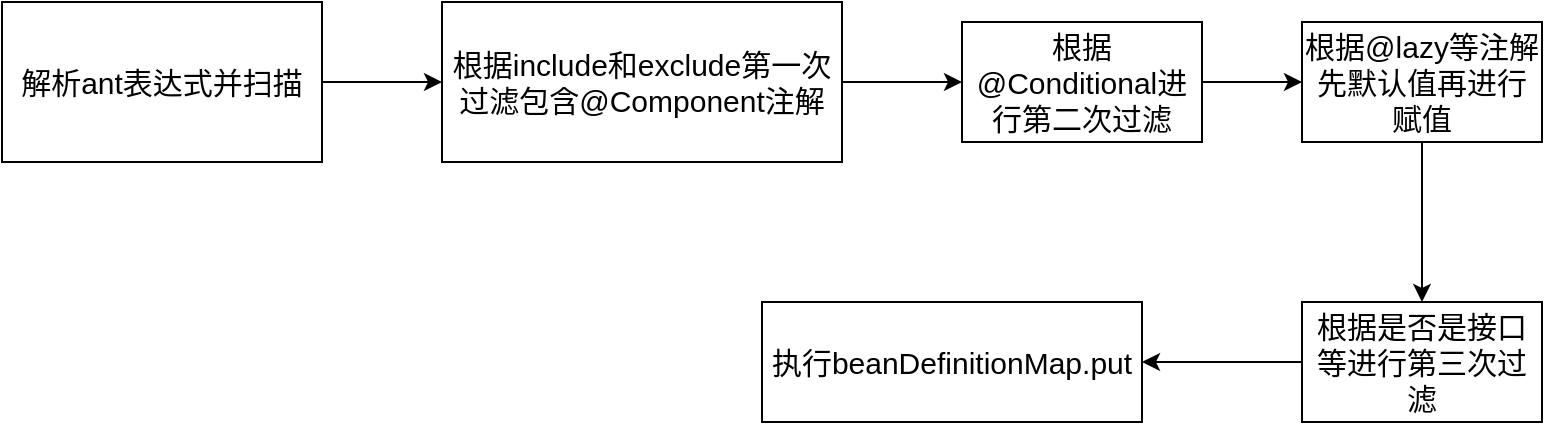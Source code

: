 <mxfile version="16.0.2" type="device"><diagram id="GasRAc36OY3K6BeyRk0A" name="第 1 页"><mxGraphModel dx="760" dy="597" grid="1" gridSize="10" guides="1" tooltips="1" connect="1" arrows="1" fold="1" page="1" pageScale="1" pageWidth="850" pageHeight="1100" math="0" shadow="0"><root><mxCell id="0"/><mxCell id="1" parent="0"/><mxCell id="kczlVVSpjELwqdh8-YcP-3" value="" style="edgeStyle=orthogonalEdgeStyle;rounded=0;orthogonalLoop=1;jettySize=auto;html=1;" edge="1" parent="1" source="kczlVVSpjELwqdh8-YcP-1" target="kczlVVSpjELwqdh8-YcP-2"><mxGeometry relative="1" as="geometry"/></mxCell><mxCell id="kczlVVSpjELwqdh8-YcP-1" value="&lt;font style=&quot;font-size: 15px&quot;&gt;解析ant表达式并扫描&lt;/font&gt;" style="rounded=0;whiteSpace=wrap;html=1;" vertex="1" parent="1"><mxGeometry x="40" y="240" width="160" height="80" as="geometry"/></mxCell><mxCell id="kczlVVSpjELwqdh8-YcP-5" value="" style="edgeStyle=orthogonalEdgeStyle;rounded=0;orthogonalLoop=1;jettySize=auto;html=1;" edge="1" parent="1" source="kczlVVSpjELwqdh8-YcP-2" target="kczlVVSpjELwqdh8-YcP-4"><mxGeometry relative="1" as="geometry"/></mxCell><mxCell id="kczlVVSpjELwqdh8-YcP-2" value="&lt;font style=&quot;font-size: 15px&quot;&gt;根据include和exclude第一次过滤包含@Component注解&lt;/font&gt;" style="whiteSpace=wrap;html=1;rounded=0;" vertex="1" parent="1"><mxGeometry x="260" y="240" width="200" height="80" as="geometry"/></mxCell><mxCell id="kczlVVSpjELwqdh8-YcP-12" value="" style="edgeStyle=orthogonalEdgeStyle;rounded=0;orthogonalLoop=1;jettySize=auto;html=1;fontSize=15;" edge="1" parent="1" source="kczlVVSpjELwqdh8-YcP-4" target="kczlVVSpjELwqdh8-YcP-11"><mxGeometry relative="1" as="geometry"/></mxCell><mxCell id="kczlVVSpjELwqdh8-YcP-4" value="&lt;font style=&quot;font-size: 15px&quot;&gt;根据@Conditional进行第二次过滤&lt;/font&gt;" style="whiteSpace=wrap;html=1;rounded=0;" vertex="1" parent="1"><mxGeometry x="520" y="250" width="120" height="60" as="geometry"/></mxCell><mxCell id="kczlVVSpjELwqdh8-YcP-17" value="" style="edgeStyle=orthogonalEdgeStyle;rounded=0;orthogonalLoop=1;jettySize=auto;html=1;fontSize=15;" edge="1" parent="1" source="kczlVVSpjELwqdh8-YcP-11" target="kczlVVSpjELwqdh8-YcP-16"><mxGeometry relative="1" as="geometry"/></mxCell><mxCell id="kczlVVSpjELwqdh8-YcP-11" value="&lt;span style=&quot;font-size: 15px&quot;&gt;根据@lazy等注解先默认值再进行赋值&lt;/span&gt;" style="whiteSpace=wrap;html=1;rounded=0;" vertex="1" parent="1"><mxGeometry x="690" y="250" width="120" height="60" as="geometry"/></mxCell><mxCell id="kczlVVSpjELwqdh8-YcP-13" style="edgeStyle=orthogonalEdgeStyle;rounded=0;orthogonalLoop=1;jettySize=auto;html=1;exitX=0.5;exitY=1;exitDx=0;exitDy=0;fontSize=15;" edge="1" parent="1" source="kczlVVSpjELwqdh8-YcP-2" target="kczlVVSpjELwqdh8-YcP-2"><mxGeometry relative="1" as="geometry"/></mxCell><mxCell id="kczlVVSpjELwqdh8-YcP-19" value="" style="edgeStyle=orthogonalEdgeStyle;rounded=0;orthogonalLoop=1;jettySize=auto;html=1;fontSize=15;" edge="1" parent="1" source="kczlVVSpjELwqdh8-YcP-16" target="kczlVVSpjELwqdh8-YcP-18"><mxGeometry relative="1" as="geometry"/></mxCell><mxCell id="kczlVVSpjELwqdh8-YcP-16" value="&lt;font style=&quot;font-size: 15px&quot;&gt;根据是否是接口等进行第三次过滤&lt;/font&gt;" style="whiteSpace=wrap;html=1;rounded=0;" vertex="1" parent="1"><mxGeometry x="690" y="390" width="120" height="60" as="geometry"/></mxCell><mxCell id="kczlVVSpjELwqdh8-YcP-18" value="&lt;font style=&quot;font-size: 15px&quot;&gt;执行beanDefinitionMap.put&lt;/font&gt;" style="whiteSpace=wrap;html=1;rounded=0;" vertex="1" parent="1"><mxGeometry x="420" y="390" width="190" height="60" as="geometry"/></mxCell></root></mxGraphModel></diagram></mxfile>